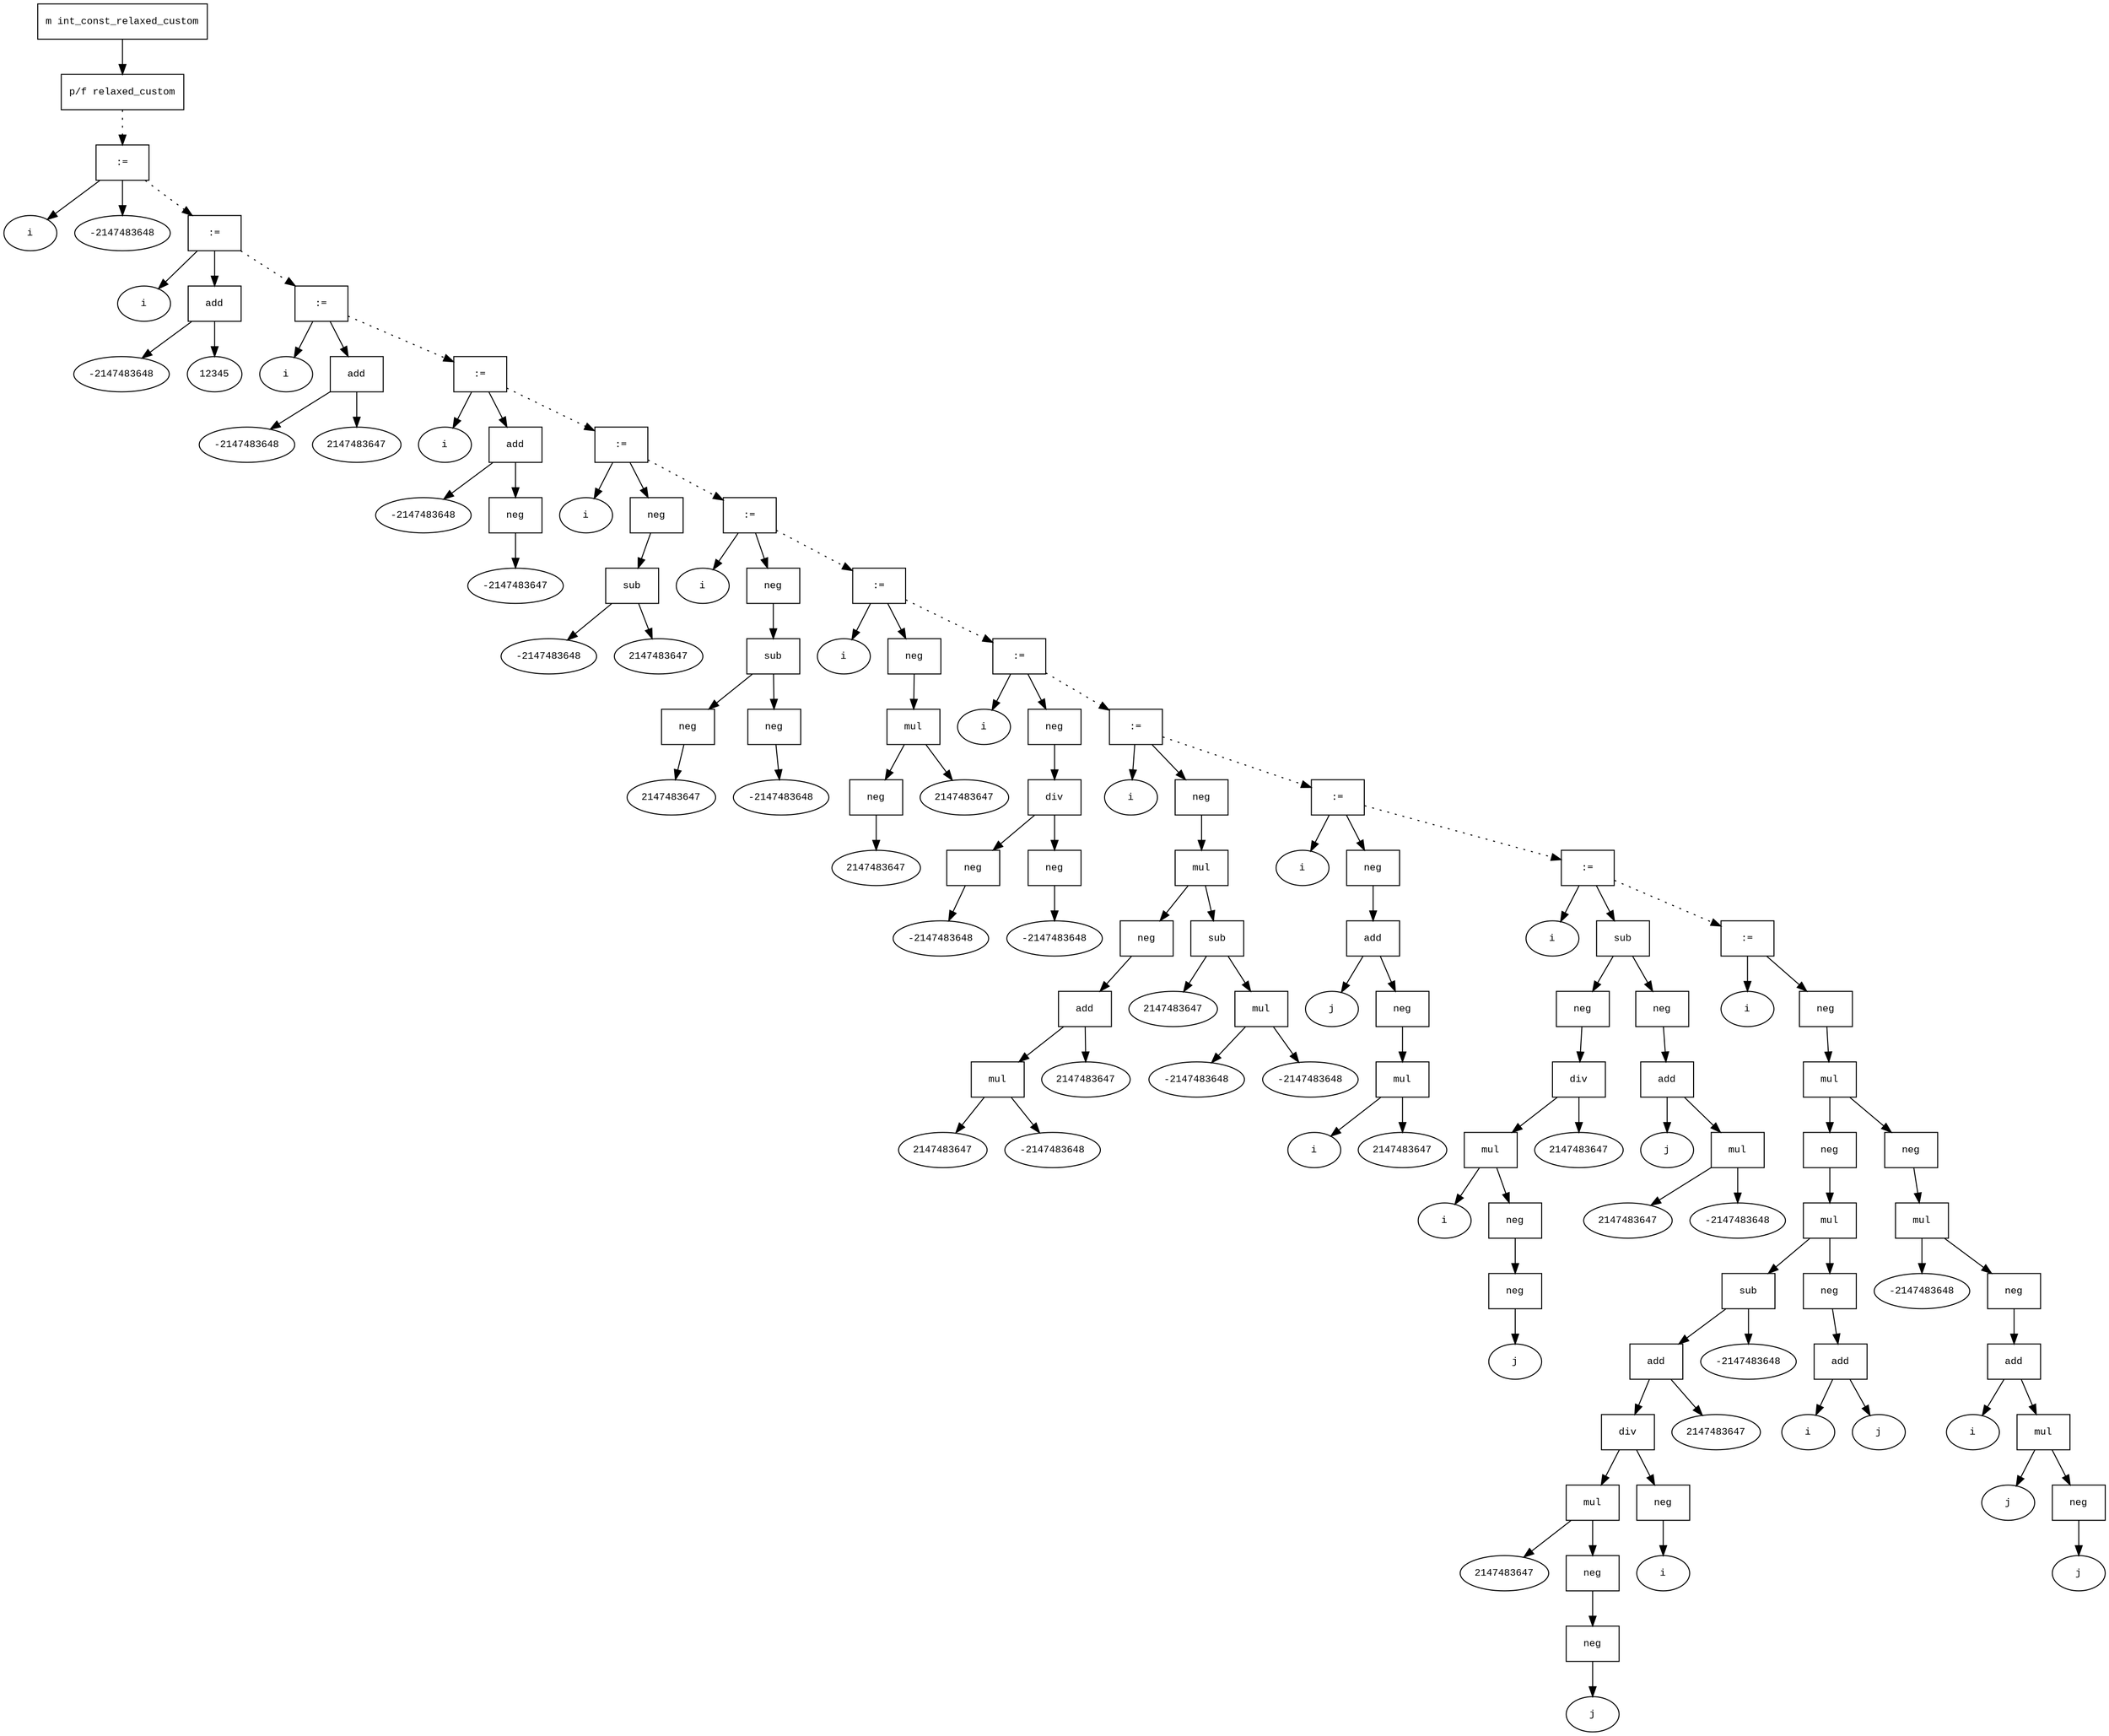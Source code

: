 digraph AST {
  graph [fontname="Times New Roman",fontsize=10];
  node  [fontname="Courier New",fontsize=10];
  edge  [fontname="Times New Roman",fontsize=10];

  node0 [label="m int_const_relaxed_custom",shape=box];
  node1 [label="p/f relaxed_custom",shape=box];
  node8 [label=":=",shape=box];
  node6 [label="i",shape=ellipse];
  node8->node6;
  node7 [label="-2147483648",shape=ellipse];
  node8->node7;
  node1 -> node8 [style=dotted];
  node13 [label=":=",shape=box];
  node9 [label="i",shape=ellipse];
  node13->node9;
  node12 [label="add",shape=box];
  node10 [label="-2147483648",shape=ellipse];
  node12->node10;
  node11 [label="12345",shape=ellipse];
  node12->node11;
  node13->node12;
  node8 -> node13 [style=dotted];
  node18 [label=":=",shape=box];
  node14 [label="i",shape=ellipse];
  node18->node14;
  node17 [label="add",shape=box];
  node15 [label="-2147483648",shape=ellipse];
  node17->node15;
  node16 [label="2147483647",shape=ellipse];
  node17->node16;
  node18->node17;
  node13 -> node18 [style=dotted];
  node24 [label=":=",shape=box];
  node19 [label="i",shape=ellipse];
  node24->node19;
  node23 [label="add",shape=box];
  node20 [label="-2147483648",shape=ellipse];
  node23->node20;
  node22 [label="neg",shape=box];
  node21 [label="-2147483647",shape=ellipse];
  node22->node21;
  node23->node22;
  node24->node23;
  node18 -> node24 [style=dotted];
  node30 [label=":=",shape=box];
  node25 [label="i",shape=ellipse];
  node30->node25;
  node29 [label="neg",shape=box];
  node28 [label="sub",shape=box];
  node26 [label="-2147483648",shape=ellipse];
  node28->node26;
  node27 [label="2147483647",shape=ellipse];
  node28->node27;
  node29->node28;
  node30->node29;
  node24 -> node30 [style=dotted];
  node38 [label=":=",shape=box];
  node31 [label="i",shape=ellipse];
  node38->node31;
  node37 [label="neg",shape=box];
  node36 [label="sub",shape=box];
  node33 [label="neg",shape=box];
  node32 [label="2147483647",shape=ellipse];
  node33->node32;
  node36->node33;
  node35 [label="neg",shape=box];
  node34 [label="-2147483648",shape=ellipse];
  node35->node34;
  node36->node35;
  node37->node36;
  node38->node37;
  node30 -> node38 [style=dotted];
  node45 [label=":=",shape=box];
  node39 [label="i",shape=ellipse];
  node45->node39;
  node44 [label="neg",shape=box];
  node43 [label="mul",shape=box];
  node41 [label="neg",shape=box];
  node40 [label="2147483647",shape=ellipse];
  node41->node40;
  node43->node41;
  node42 [label="2147483647",shape=ellipse];
  node43->node42;
  node44->node43;
  node45->node44;
  node38 -> node45 [style=dotted];
  node53 [label=":=",shape=box];
  node46 [label="i",shape=ellipse];
  node53->node46;
  node52 [label="neg",shape=box];
  node51 [label="div",shape=box];
  node48 [label="neg",shape=box];
  node47 [label="-2147483648",shape=ellipse];
  node48->node47;
  node51->node48;
  node50 [label="neg",shape=box];
  node49 [label="-2147483648",shape=ellipse];
  node50->node49;
  node51->node50;
  node52->node51;
  node53->node52;
  node45 -> node53 [style=dotted];
  node68 [label=":=",shape=box];
  node54 [label="i",shape=ellipse];
  node68->node54;
  node67 [label="neg",shape=box];
  node66 [label="mul",shape=box];
  node60 [label="neg",shape=box];
  node59 [label="add",shape=box];
  node57 [label="mul",shape=box];
  node55 [label="2147483647",shape=ellipse];
  node57->node55;
  node56 [label="-2147483648",shape=ellipse];
  node57->node56;
  node59->node57;
  node58 [label="2147483647",shape=ellipse];
  node59->node58;
  node60->node59;
  node66->node60;
  node65 [label="sub",shape=box];
  node61 [label="2147483647",shape=ellipse];
  node65->node61;
  node64 [label="mul",shape=box];
  node62 [label="-2147483648",shape=ellipse];
  node64->node62;
  node63 [label="-2147483648",shape=ellipse];
  node64->node63;
  node65->node64;
  node66->node65;
  node67->node66;
  node68->node67;
  node53 -> node68 [style=dotted];
  node77 [label=":=",shape=box];
  node69 [label="i",shape=ellipse];
  node77->node69;
  node76 [label="neg",shape=box];
  node75 [label="add",shape=box];
  node70 [label="j",shape=ellipse];
  node75->node70;
  node74 [label="neg",shape=box];
  node73 [label="mul",shape=box];
  node71 [label="i",shape=ellipse];
  node73->node71;
  node72 [label="2147483647",shape=ellipse];
  node73->node72;
  node74->node73;
  node75->node74;
  node76->node75;
  node77->node76;
  node68 -> node77 [style=dotted];
  node94 [label=":=",shape=box];
  node78 [label="i",shape=ellipse];
  node94->node78;
  node93 [label="sub",shape=box];
  node86 [label="neg",shape=box];
  node85 [label="div",shape=box];
  node83 [label="mul",shape=box];
  node79 [label="i",shape=ellipse];
  node83->node79;
  node82 [label="neg",shape=box];
  node81 [label="neg",shape=box];
  node80 [label="j",shape=ellipse];
  node81->node80;
  node82->node81;
  node83->node82;
  node85->node83;
  node84 [label="2147483647",shape=ellipse];
  node85->node84;
  node86->node85;
  node93->node86;
  node92 [label="neg",shape=box];
  node91 [label="add",shape=box];
  node87 [label="j",shape=ellipse];
  node91->node87;
  node90 [label="mul",shape=box];
  node88 [label="2147483647",shape=ellipse];
  node90->node88;
  node89 [label="-2147483648",shape=ellipse];
  node90->node89;
  node91->node90;
  node92->node91;
  node93->node92;
  node94->node93;
  node77 -> node94 [style=dotted];
  node126 [label=":=",shape=box];
  node95 [label="i",shape=ellipse];
  node126->node95;
  node125 [label="neg",shape=box];
  node124 [label="mul",shape=box];
  node113 [label="neg",shape=box];
  node112 [label="mul",shape=box];
  node107 [label="sub",shape=box];
  node105 [label="add",shape=box];
  node103 [label="div",shape=box];
  node100 [label="mul",shape=box];
  node96 [label="2147483647",shape=ellipse];
  node100->node96;
  node99 [label="neg",shape=box];
  node98 [label="neg",shape=box];
  node97 [label="j",shape=ellipse];
  node98->node97;
  node99->node98;
  node100->node99;
  node103->node100;
  node102 [label="neg",shape=box];
  node101 [label="i",shape=ellipse];
  node102->node101;
  node103->node102;
  node105->node103;
  node104 [label="2147483647",shape=ellipse];
  node105->node104;
  node107->node105;
  node106 [label="-2147483648",shape=ellipse];
  node107->node106;
  node112->node107;
  node111 [label="neg",shape=box];
  node110 [label="add",shape=box];
  node108 [label="i",shape=ellipse];
  node110->node108;
  node109 [label="j",shape=ellipse];
  node110->node109;
  node111->node110;
  node112->node111;
  node113->node112;
  node124->node113;
  node123 [label="neg",shape=box];
  node122 [label="mul",shape=box];
  node114 [label="-2147483648",shape=ellipse];
  node122->node114;
  node121 [label="neg",shape=box];
  node120 [label="add",shape=box];
  node115 [label="i",shape=ellipse];
  node120->node115;
  node119 [label="mul",shape=box];
  node116 [label="j",shape=ellipse];
  node119->node116;
  node118 [label="neg",shape=box];
  node117 [label="j",shape=ellipse];
  node118->node117;
  node119->node118;
  node120->node119;
  node121->node120;
  node122->node121;
  node123->node122;
  node124->node123;
  node125->node124;
  node126->node125;
  node94 -> node126 [style=dotted];
  node0 -> node1;
}
